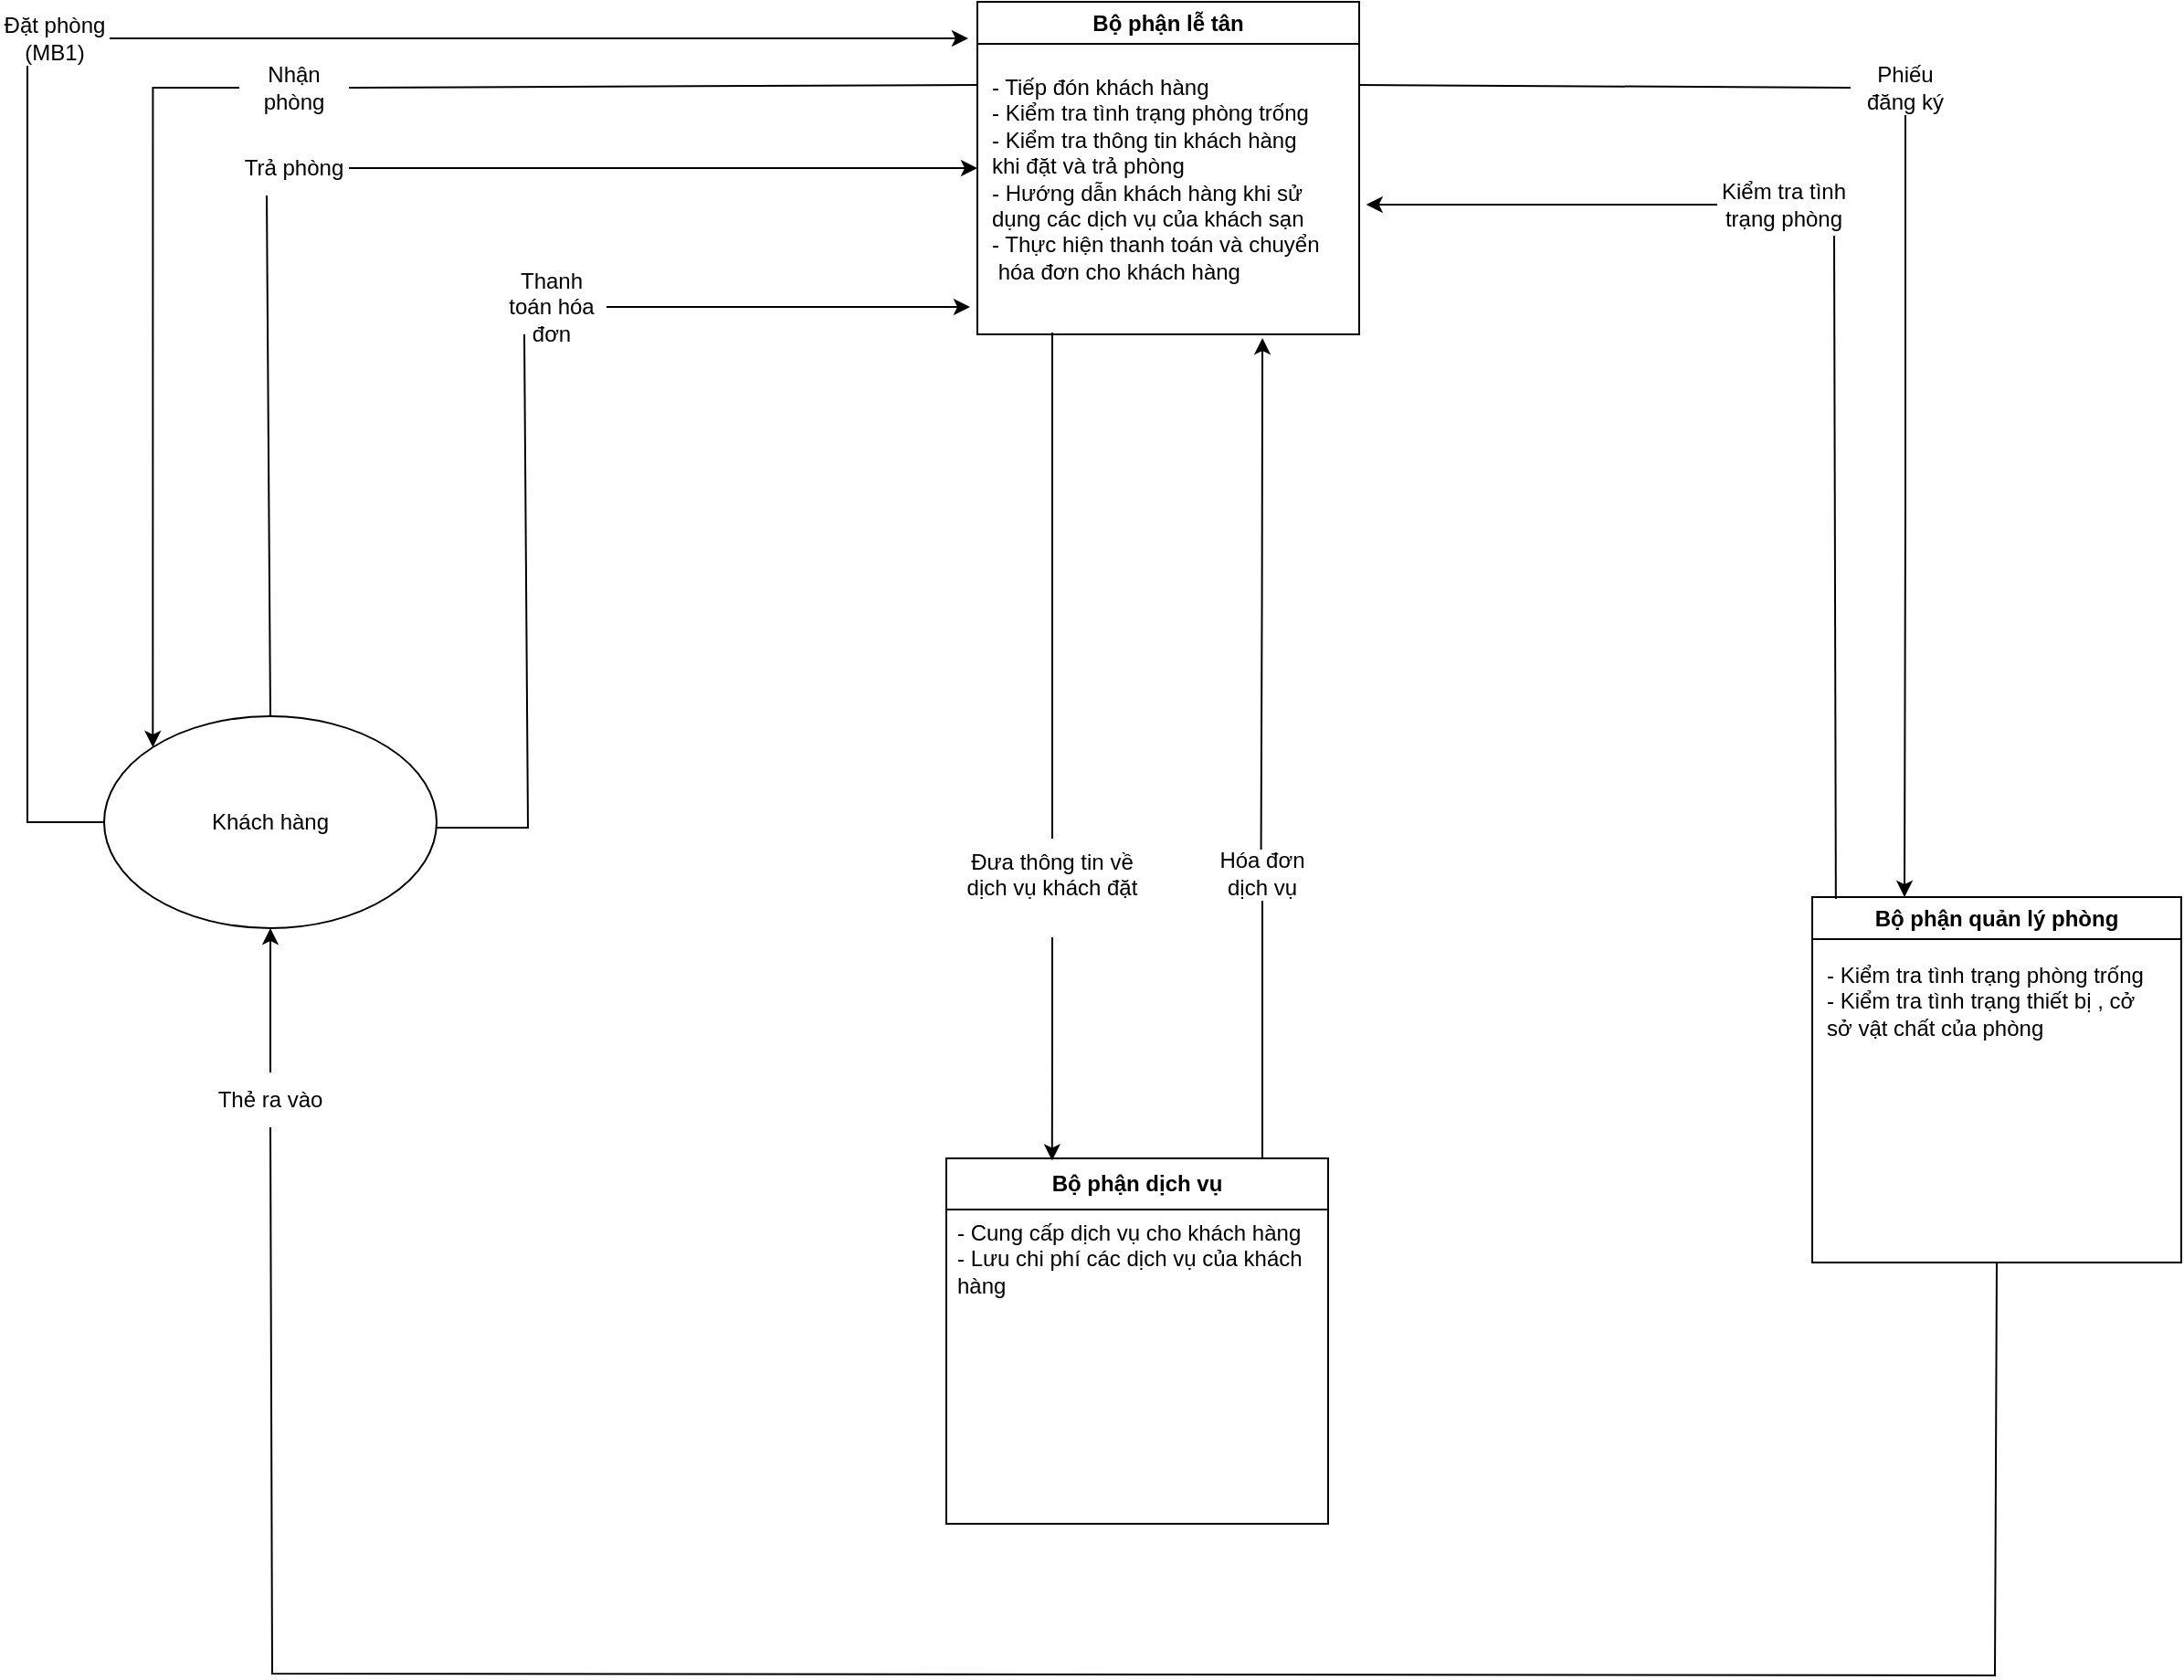 <mxfile version="24.2.1" type="github">
  <diagram name="Trang-1" id="nzbaMFDa1XgnYQ_m1gSZ">
    <mxGraphModel dx="1720" dy="804" grid="0" gridSize="10" guides="1" tooltips="1" connect="1" arrows="1" fold="1" page="1" pageScale="1" pageWidth="1654" pageHeight="2336" math="0" shadow="0">
      <root>
        <mxCell id="0" />
        <mxCell id="1" parent="0" />
        <mxCell id="rfoANkOc3OcuwI24PyQS-1" value="Khách hàng" style="ellipse;whiteSpace=wrap;html=1;" vertex="1" parent="1">
          <mxGeometry x="187" y="501" width="182" height="116" as="geometry" />
        </mxCell>
        <mxCell id="rfoANkOc3OcuwI24PyQS-2" value="Bộ phận lễ tân" style="swimlane;whiteSpace=wrap;html=1;" vertex="1" parent="1">
          <mxGeometry x="665" y="110" width="209" height="182" as="geometry" />
        </mxCell>
        <mxCell id="rfoANkOc3OcuwI24PyQS-3" value="- Tiếp đón khách hàng&lt;div&gt;- Kiểm tra tình trạng phòng trống&lt;/div&gt;&lt;div&gt;- Kiểm tra thông tin khách hàng&lt;br&gt;khi đặt và trả phòng&lt;/div&gt;&lt;div&gt;- Hướng dẫn khách hàng khi sử &lt;br&gt;dụng các dịch vụ của khách sạn&lt;/div&gt;&lt;div&gt;- Thực hiện thanh toán và chuyển&lt;br&gt;&amp;nbsp;hóa đơn cho khách hàng&lt;/div&gt;" style="text;html=1;align=left;verticalAlign=middle;resizable=0;points=[];autosize=1;strokeColor=none;fillColor=none;" vertex="1" parent="rfoANkOc3OcuwI24PyQS-2">
          <mxGeometry x="6" y="33" width="197" height="127" as="geometry" />
        </mxCell>
        <mxCell id="rfoANkOc3OcuwI24PyQS-6" value="Đặt phòng (MB1)" style="text;html=1;align=center;verticalAlign=middle;whiteSpace=wrap;rounded=0;" vertex="1" parent="1">
          <mxGeometry x="130" y="115" width="60" height="30" as="geometry" />
        </mxCell>
        <mxCell id="rfoANkOc3OcuwI24PyQS-63" style="edgeStyle=orthogonalEdgeStyle;rounded=0;orthogonalLoop=1;jettySize=auto;html=1;entryX=0;entryY=0;entryDx=0;entryDy=0;" edge="1" parent="1" source="rfoANkOc3OcuwI24PyQS-12" target="rfoANkOc3OcuwI24PyQS-1">
          <mxGeometry relative="1" as="geometry">
            <mxPoint x="235.4" y="498.667" as="targetPoint" />
            <Array as="points">
              <mxPoint x="213" y="157" />
            </Array>
          </mxGeometry>
        </mxCell>
        <mxCell id="rfoANkOc3OcuwI24PyQS-12" value="Nhận phòng" style="text;html=1;align=center;verticalAlign=middle;whiteSpace=wrap;rounded=0;" vertex="1" parent="1">
          <mxGeometry x="261" y="142" width="60" height="30" as="geometry" />
        </mxCell>
        <mxCell id="rfoANkOc3OcuwI24PyQS-58" style="edgeStyle=orthogonalEdgeStyle;rounded=0;orthogonalLoop=1;jettySize=auto;html=1;entryX=0;entryY=0.5;entryDx=0;entryDy=0;" edge="1" parent="1" source="rfoANkOc3OcuwI24PyQS-15" target="rfoANkOc3OcuwI24PyQS-2">
          <mxGeometry relative="1" as="geometry" />
        </mxCell>
        <mxCell id="rfoANkOc3OcuwI24PyQS-15" value="Trả phòng" style="text;html=1;align=center;verticalAlign=middle;whiteSpace=wrap;rounded=0;" vertex="1" parent="1">
          <mxGeometry x="261" y="186" width="60" height="30" as="geometry" />
        </mxCell>
        <mxCell id="rfoANkOc3OcuwI24PyQS-56" style="edgeStyle=orthogonalEdgeStyle;rounded=0;orthogonalLoop=1;jettySize=auto;html=1;" edge="1" parent="1" source="rfoANkOc3OcuwI24PyQS-17">
          <mxGeometry relative="1" as="geometry">
            <mxPoint x="661" y="277" as="targetPoint" />
          </mxGeometry>
        </mxCell>
        <mxCell id="rfoANkOc3OcuwI24PyQS-17" value="Thanh toán hóa đơn" style="text;html=1;align=center;verticalAlign=middle;whiteSpace=wrap;rounded=0;" vertex="1" parent="1">
          <mxGeometry x="402" y="262" width="60" height="30" as="geometry" />
        </mxCell>
        <mxCell id="rfoANkOc3OcuwI24PyQS-19" value="Bộ phận dịch vụ" style="swimlane;whiteSpace=wrap;html=1;startSize=28;" vertex="1" parent="1">
          <mxGeometry x="648" y="743" width="209" height="200" as="geometry" />
        </mxCell>
        <mxCell id="rfoANkOc3OcuwI24PyQS-22" value="- Cung cấp dịch vụ cho khách hàng&lt;div&gt;- Lưu chi phí các dịch vụ của khách&lt;br&gt;hàng&lt;/div&gt;" style="text;html=1;align=left;verticalAlign=middle;resizable=0;points=[];autosize=1;strokeColor=none;fillColor=none;" vertex="1" parent="rfoANkOc3OcuwI24PyQS-19">
          <mxGeometry x="4" y="27" width="207" height="55" as="geometry" />
        </mxCell>
        <mxCell id="rfoANkOc3OcuwI24PyQS-20" value="Bộ phận quản lý phòng" style="swimlane;whiteSpace=wrap;html=1;" vertex="1" parent="1">
          <mxGeometry x="1122" y="600" width="202" height="200" as="geometry" />
        </mxCell>
        <mxCell id="rfoANkOc3OcuwI24PyQS-23" value="- Kiểm tra tình trạng phòng trống&lt;div&gt;- Kiểm tra tình trạng thiết bị , cở &lt;br&gt;sở vật chất của phòng&lt;/div&gt;" style="text;html=1;align=left;verticalAlign=middle;resizable=0;points=[];autosize=1;strokeColor=none;fillColor=none;" vertex="1" parent="rfoANkOc3OcuwI24PyQS-20">
          <mxGeometry x="5.5" y="29" width="191" height="55" as="geometry" />
        </mxCell>
        <mxCell id="rfoANkOc3OcuwI24PyQS-26" value="Đưa thông tin về dịch vụ khách đặt&lt;div&gt;&lt;br&gt;&lt;/div&gt;" style="text;html=1;align=center;verticalAlign=middle;whiteSpace=wrap;rounded=0;" vertex="1" parent="1">
          <mxGeometry x="648" y="568" width="116" height="54" as="geometry" />
        </mxCell>
        <mxCell id="rfoANkOc3OcuwI24PyQS-51" style="edgeStyle=orthogonalEdgeStyle;rounded=0;orthogonalLoop=1;jettySize=auto;html=1;entryX=0.75;entryY=1;entryDx=0;entryDy=0;" edge="1" parent="1">
          <mxGeometry relative="1" as="geometry">
            <mxPoint x="820.29" y="574" as="sourcePoint" />
            <mxPoint x="821.04" y="294" as="targetPoint" />
          </mxGeometry>
        </mxCell>
        <mxCell id="rfoANkOc3OcuwI24PyQS-29" value="Hóa đơn dịch vụ" style="text;html=1;align=center;verticalAlign=middle;whiteSpace=wrap;rounded=0;rotation=0;" vertex="1" parent="1">
          <mxGeometry x="791" y="572" width="60" height="30" as="geometry" />
        </mxCell>
        <mxCell id="rfoANkOc3OcuwI24PyQS-53" style="edgeStyle=orthogonalEdgeStyle;rounded=0;orthogonalLoop=1;jettySize=auto;html=1;" edge="1" parent="1" source="rfoANkOc3OcuwI24PyQS-31">
          <mxGeometry relative="1" as="geometry">
            <mxPoint x="877.857" y="221" as="targetPoint" />
          </mxGeometry>
        </mxCell>
        <mxCell id="rfoANkOc3OcuwI24PyQS-31" value="Kiểm tra tình trạng phòng" style="text;html=1;align=center;verticalAlign=middle;whiteSpace=wrap;rounded=0;" vertex="1" parent="1">
          <mxGeometry x="1070" y="196" width="73" height="50" as="geometry" />
        </mxCell>
        <mxCell id="rfoANkOc3OcuwI24PyQS-55" style="edgeStyle=orthogonalEdgeStyle;rounded=0;orthogonalLoop=1;jettySize=auto;html=1;entryX=0.25;entryY=0;entryDx=0;entryDy=0;" edge="1" parent="1" source="rfoANkOc3OcuwI24PyQS-34" target="rfoANkOc3OcuwI24PyQS-20">
          <mxGeometry relative="1" as="geometry" />
        </mxCell>
        <mxCell id="rfoANkOc3OcuwI24PyQS-34" value="Phiếu đăng ký" style="text;html=1;align=center;verticalAlign=middle;whiteSpace=wrap;rounded=0;" vertex="1" parent="1">
          <mxGeometry x="1143" y="142" width="60" height="30" as="geometry" />
        </mxCell>
        <mxCell id="rfoANkOc3OcuwI24PyQS-44" style="edgeStyle=orthogonalEdgeStyle;rounded=0;orthogonalLoop=1;jettySize=auto;html=1;entryX=0.5;entryY=1;entryDx=0;entryDy=0;" edge="1" parent="1" source="rfoANkOc3OcuwI24PyQS-39" target="rfoANkOc3OcuwI24PyQS-1">
          <mxGeometry relative="1" as="geometry" />
        </mxCell>
        <mxCell id="rfoANkOc3OcuwI24PyQS-39" value="Thẻ ra vào" style="text;html=1;align=center;verticalAlign=middle;whiteSpace=wrap;rounded=0;" vertex="1" parent="1">
          <mxGeometry x="248" y="696" width="60" height="30" as="geometry" />
        </mxCell>
        <mxCell id="rfoANkOc3OcuwI24PyQS-41" value="" style="endArrow=none;html=1;rounded=0;entryX=0.5;entryY=1;entryDx=0;entryDy=0;exitX=0.5;exitY=1;exitDx=0;exitDy=0;" edge="1" parent="1" source="rfoANkOc3OcuwI24PyQS-39" target="rfoANkOc3OcuwI24PyQS-20">
          <mxGeometry width="50" height="50" relative="1" as="geometry">
            <mxPoint x="277" y="839" as="sourcePoint" />
            <mxPoint x="1222" y="913.0" as="targetPoint" />
            <Array as="points">
              <mxPoint x="279" y="1025" />
              <mxPoint x="1222" y="1026" />
            </Array>
          </mxGeometry>
        </mxCell>
        <mxCell id="rfoANkOc3OcuwI24PyQS-45" value="" style="endArrow=none;html=1;rounded=0;exitX=0.5;exitY=0;exitDx=0;exitDy=0;" edge="1" parent="1" source="rfoANkOc3OcuwI24PyQS-26">
          <mxGeometry width="50" height="50" relative="1" as="geometry">
            <mxPoint x="703" y="526" as="sourcePoint" />
            <mxPoint x="706" y="291" as="targetPoint" />
          </mxGeometry>
        </mxCell>
        <mxCell id="rfoANkOc3OcuwI24PyQS-47" style="edgeStyle=orthogonalEdgeStyle;rounded=0;orthogonalLoop=1;jettySize=auto;html=1;entryX=0.277;entryY=0.006;entryDx=0;entryDy=0;entryPerimeter=0;" edge="1" parent="1" source="rfoANkOc3OcuwI24PyQS-26" target="rfoANkOc3OcuwI24PyQS-19">
          <mxGeometry relative="1" as="geometry" />
        </mxCell>
        <mxCell id="rfoANkOc3OcuwI24PyQS-50" value="" style="endArrow=none;html=1;rounded=0;exitX=0.5;exitY=0;exitDx=0;exitDy=0;entryX=0.5;entryY=1;entryDx=0;entryDy=0;" edge="1" parent="1" source="rfoANkOc3OcuwI24PyQS-19" target="rfoANkOc3OcuwI24PyQS-29">
          <mxGeometry width="50" height="50" relative="1" as="geometry">
            <mxPoint x="788" y="715" as="sourcePoint" />
            <mxPoint x="838" y="665" as="targetPoint" />
            <Array as="points">
              <mxPoint x="821" y="743" />
            </Array>
          </mxGeometry>
        </mxCell>
        <mxCell id="rfoANkOc3OcuwI24PyQS-52" value="" style="endArrow=none;html=1;rounded=0;entryX=1;entryY=1;entryDx=0;entryDy=0;exitX=0.064;exitY=0.005;exitDx=0;exitDy=0;exitPerimeter=0;" edge="1" parent="1" source="rfoANkOc3OcuwI24PyQS-20">
          <mxGeometry width="50" height="50" relative="1" as="geometry">
            <mxPoint x="1134" y="590" as="sourcePoint" />
            <mxPoint x="1134" y="238" as="targetPoint" />
          </mxGeometry>
        </mxCell>
        <mxCell id="rfoANkOc3OcuwI24PyQS-54" value="" style="endArrow=none;html=1;rounded=0;exitX=1;exitY=0.25;exitDx=0;exitDy=0;entryX=0;entryY=0.5;entryDx=0;entryDy=0;" edge="1" parent="1" source="rfoANkOc3OcuwI24PyQS-2" target="rfoANkOc3OcuwI24PyQS-34">
          <mxGeometry width="50" height="50" relative="1" as="geometry">
            <mxPoint x="889" y="147" as="sourcePoint" />
            <mxPoint x="1111" y="156" as="targetPoint" />
          </mxGeometry>
        </mxCell>
        <mxCell id="rfoANkOc3OcuwI24PyQS-57" value="" style="endArrow=none;html=1;rounded=0;entryX=0.25;entryY=1;entryDx=0;entryDy=0;" edge="1" parent="1" target="rfoANkOc3OcuwI24PyQS-17">
          <mxGeometry width="50" height="50" relative="1" as="geometry">
            <mxPoint x="369" y="562" as="sourcePoint" />
            <mxPoint x="419" y="512" as="targetPoint" />
            <Array as="points">
              <mxPoint x="419" y="562" />
            </Array>
          </mxGeometry>
        </mxCell>
        <mxCell id="rfoANkOc3OcuwI24PyQS-59" value="" style="endArrow=none;html=1;rounded=0;entryX=0.25;entryY=1;entryDx=0;entryDy=0;exitX=0.5;exitY=0;exitDx=0;exitDy=0;" edge="1" parent="1" source="rfoANkOc3OcuwI24PyQS-1" target="rfoANkOc3OcuwI24PyQS-15">
          <mxGeometry width="50" height="50" relative="1" as="geometry">
            <mxPoint x="289" y="501" as="sourcePoint" />
            <mxPoint x="289" y="231" as="targetPoint" />
          </mxGeometry>
        </mxCell>
        <mxCell id="rfoANkOc3OcuwI24PyQS-62" value="" style="endArrow=none;html=1;rounded=0;entryX=0;entryY=0.25;entryDx=0;entryDy=0;exitX=1;exitY=0.5;exitDx=0;exitDy=0;" edge="1" parent="1" source="rfoANkOc3OcuwI24PyQS-12" target="rfoANkOc3OcuwI24PyQS-2">
          <mxGeometry width="50" height="50" relative="1" as="geometry">
            <mxPoint x="316" y="142" as="sourcePoint" />
            <mxPoint x="366" y="92" as="targetPoint" />
          </mxGeometry>
        </mxCell>
        <mxCell id="rfoANkOc3OcuwI24PyQS-64" style="edgeStyle=orthogonalEdgeStyle;rounded=0;orthogonalLoop=1;jettySize=auto;html=1;entryX=-0.024;entryY=0.11;entryDx=0;entryDy=0;entryPerimeter=0;" edge="1" parent="1" source="rfoANkOc3OcuwI24PyQS-6" target="rfoANkOc3OcuwI24PyQS-2">
          <mxGeometry relative="1" as="geometry" />
        </mxCell>
        <mxCell id="rfoANkOc3OcuwI24PyQS-65" value="" style="endArrow=none;html=1;rounded=0;entryX=0;entryY=0.5;entryDx=0;entryDy=0;exitX=0.25;exitY=1;exitDx=0;exitDy=0;" edge="1" parent="1" source="rfoANkOc3OcuwI24PyQS-6" target="rfoANkOc3OcuwI24PyQS-1">
          <mxGeometry width="50" height="50" relative="1" as="geometry">
            <mxPoint x="120" y="604" as="sourcePoint" />
            <mxPoint x="170" y="554" as="targetPoint" />
            <Array as="points">
              <mxPoint x="145" y="559" />
            </Array>
          </mxGeometry>
        </mxCell>
      </root>
    </mxGraphModel>
  </diagram>
</mxfile>
